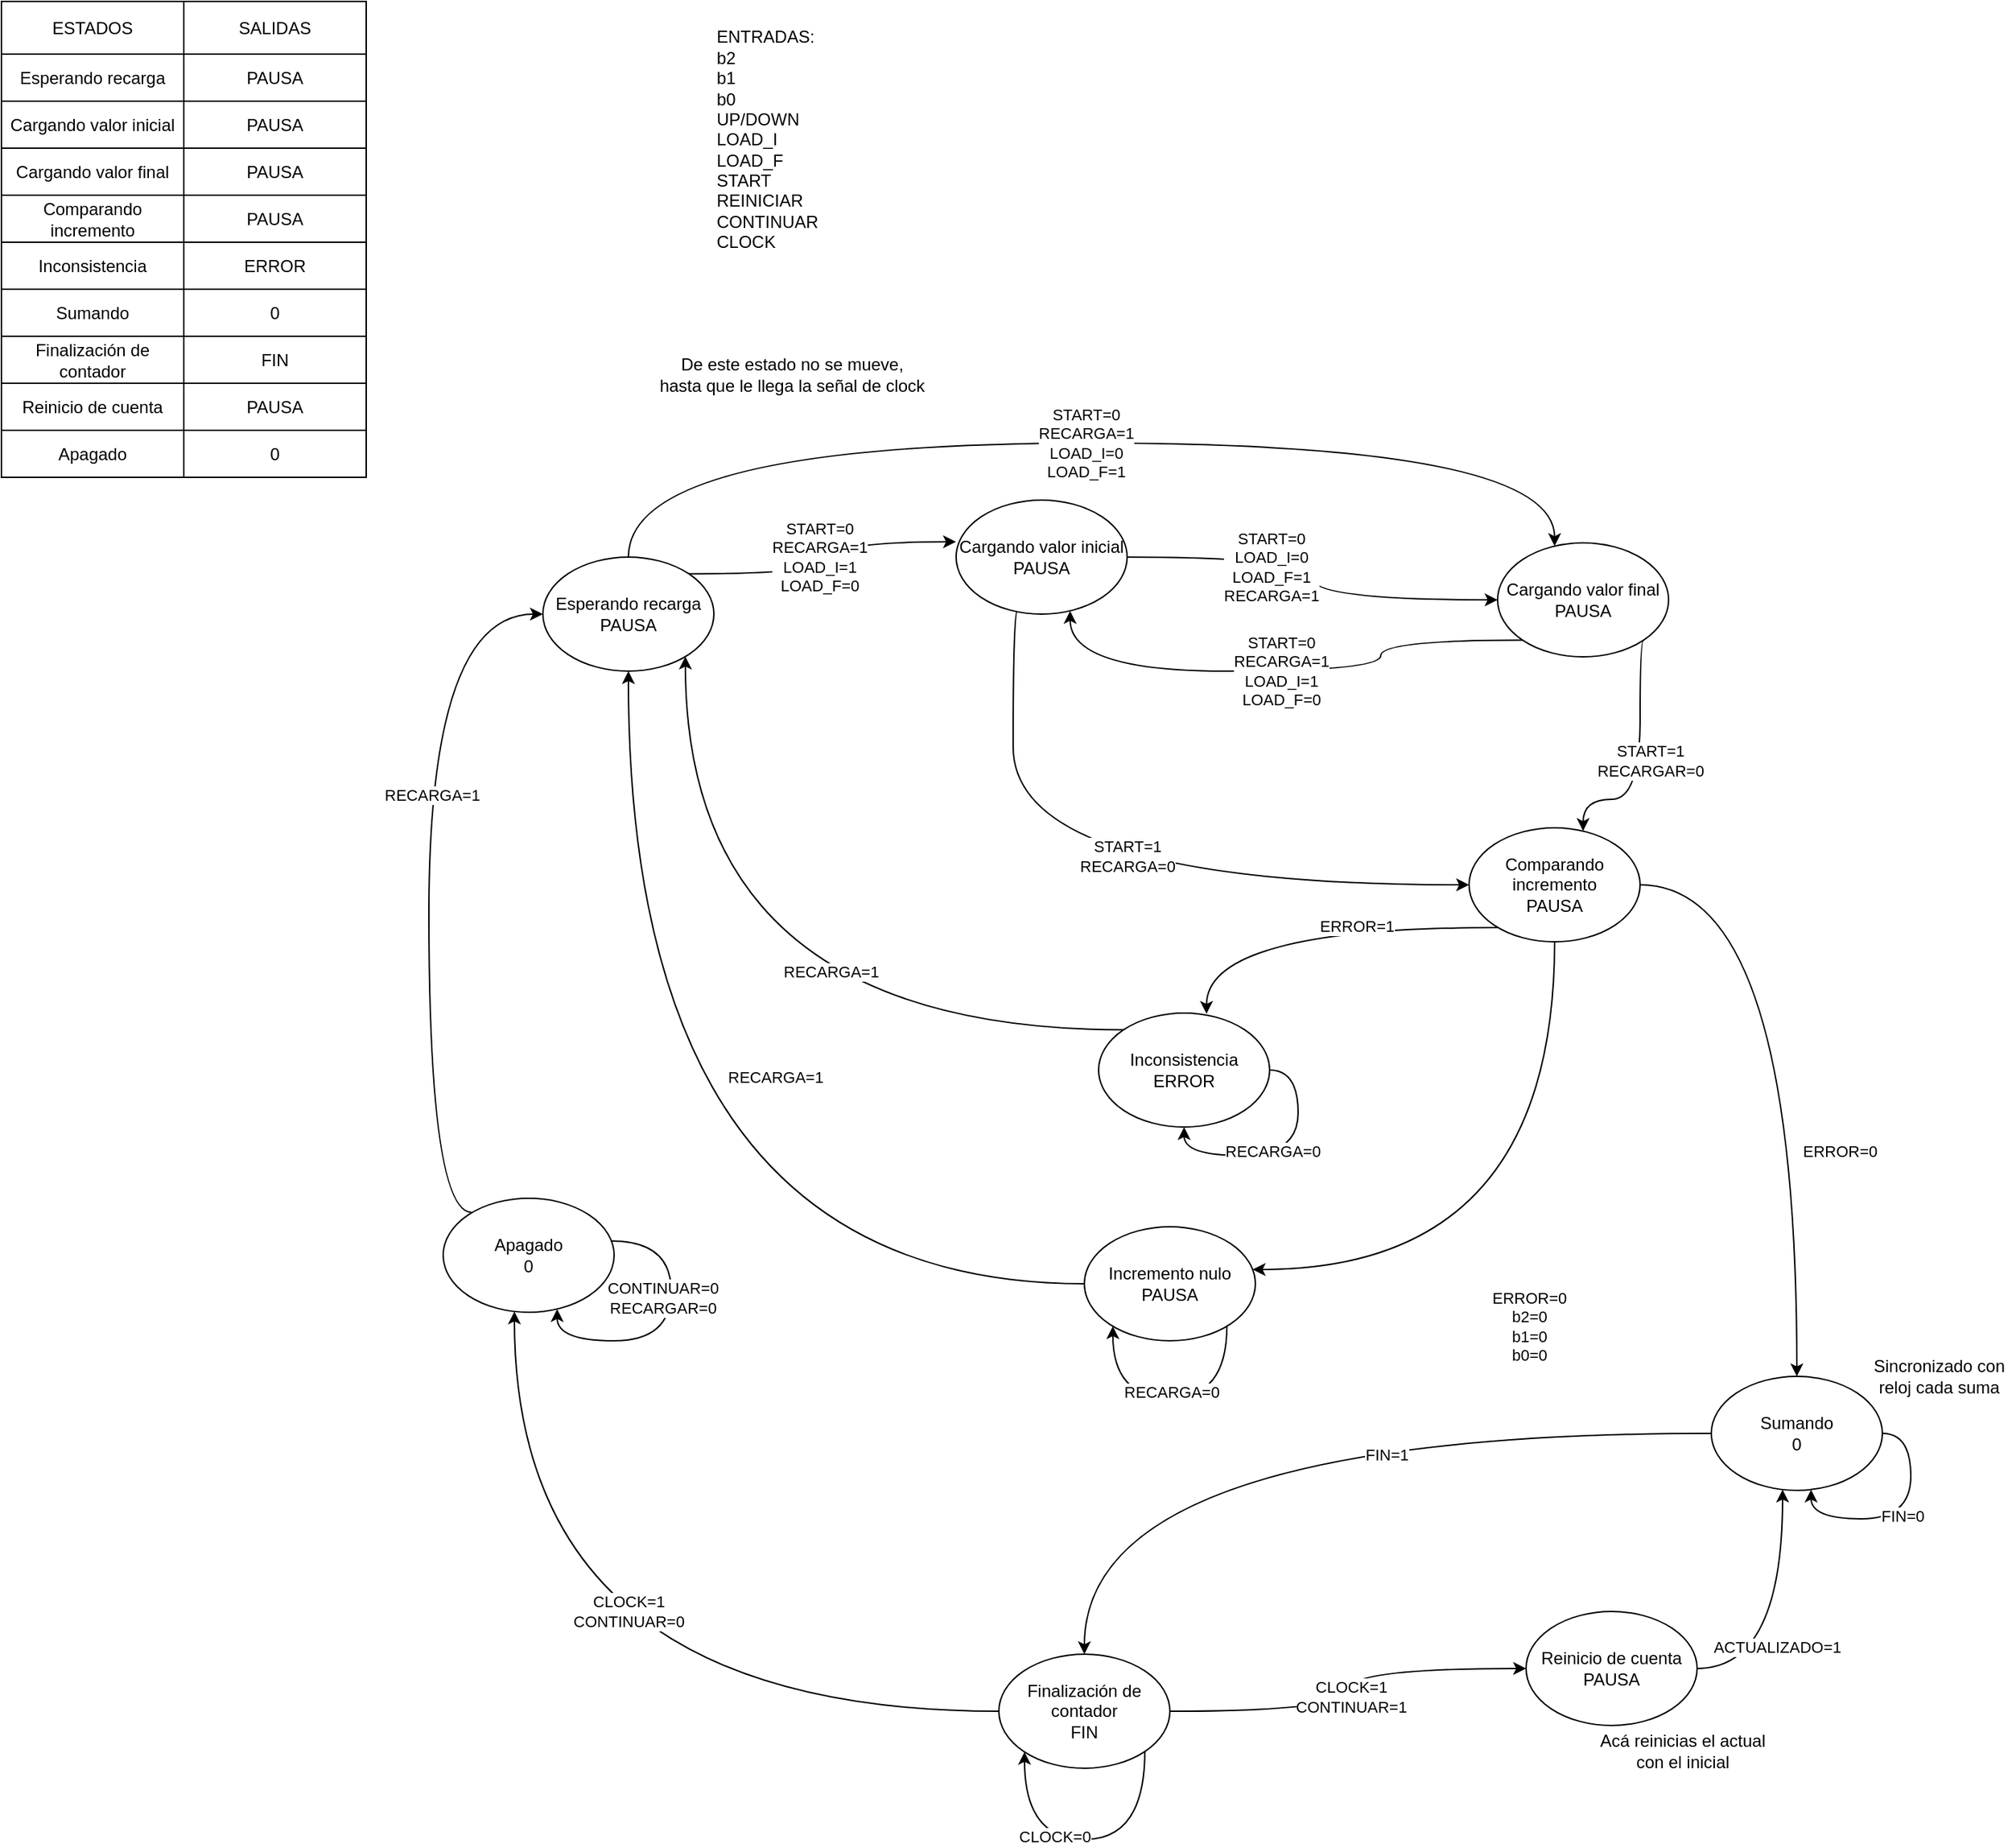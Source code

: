 <mxfile version="28.0.6">
  <diagram id="060SJ1HltwYXZhKiwr9q" name="Página-2">
    <mxGraphModel dx="2426" dy="1326" grid="1" gridSize="10" guides="1" tooltips="1" connect="1" arrows="1" fold="1" page="1" pageScale="1" pageWidth="1100" pageHeight="850" math="0" shadow="0">
      <root>
        <mxCell id="0" />
        <mxCell id="1" parent="0" />
        <mxCell id="jk5F9fnIdU89ysm4bhbX-1" value="ESTADOS" style="connectable=0;recursiveResize=0;strokeColor=inherit;fillColor=none;align=center;whiteSpace=wrap;html=1;" vertex="1" parent="1">
          <mxGeometry x="340" y="80" width="128" height="37" as="geometry">
            <mxRectangle width="60" height="47" as="alternateBounds" />
          </mxGeometry>
        </mxCell>
        <mxCell id="jk5F9fnIdU89ysm4bhbX-2" value="Esperando recarga" style="connectable=0;recursiveResize=0;strokeColor=inherit;fillColor=none;align=center;whiteSpace=wrap;html=1;" vertex="1" parent="1">
          <mxGeometry x="340" y="117" width="128" height="33" as="geometry">
            <mxRectangle width="60" height="47" as="alternateBounds" />
          </mxGeometry>
        </mxCell>
        <mxCell id="jk5F9fnIdU89ysm4bhbX-3" value="Cargando valor inicial" style="connectable=0;recursiveResize=0;strokeColor=inherit;fillColor=none;align=center;whiteSpace=wrap;html=1;" vertex="1" parent="1">
          <mxGeometry x="340" y="150" width="128" height="33" as="geometry">
            <mxRectangle width="60" height="47" as="alternateBounds" />
          </mxGeometry>
        </mxCell>
        <mxCell id="jk5F9fnIdU89ysm4bhbX-4" value="Comparando incremento" style="connectable=0;recursiveResize=0;strokeColor=inherit;fillColor=none;align=center;whiteSpace=wrap;html=1;" vertex="1" parent="1">
          <mxGeometry x="340" y="216" width="128" height="33" as="geometry">
            <mxRectangle width="60" height="47" as="alternateBounds" />
          </mxGeometry>
        </mxCell>
        <mxCell id="jk5F9fnIdU89ysm4bhbX-5" value="Cargando valor final" style="connectable=0;recursiveResize=0;strokeColor=inherit;fillColor=none;align=center;whiteSpace=wrap;html=1;" vertex="1" parent="1">
          <mxGeometry x="340" y="183" width="128" height="33" as="geometry">
            <mxRectangle width="60" height="47" as="alternateBounds" />
          </mxGeometry>
        </mxCell>
        <mxCell id="jk5F9fnIdU89ysm4bhbX-6" value="Finalización de contador" style="connectable=0;recursiveResize=0;strokeColor=inherit;fillColor=none;align=center;whiteSpace=wrap;html=1;" vertex="1" parent="1">
          <mxGeometry x="340" y="315" width="128" height="33" as="geometry">
            <mxRectangle width="60" height="47" as="alternateBounds" />
          </mxGeometry>
        </mxCell>
        <mxCell id="jk5F9fnIdU89ysm4bhbX-7" value="SALIDAS" style="connectable=0;recursiveResize=0;strokeColor=inherit;fillColor=none;align=center;whiteSpace=wrap;html=1;" vertex="1" parent="1">
          <mxGeometry x="468" y="80" width="128" height="37" as="geometry">
            <mxRectangle width="60" height="47" as="alternateBounds" />
          </mxGeometry>
        </mxCell>
        <mxCell id="jk5F9fnIdU89ysm4bhbX-8" value="FIN" style="connectable=0;recursiveResize=0;strokeColor=inherit;fillColor=none;align=center;whiteSpace=wrap;html=1;" vertex="1" parent="1">
          <mxGeometry x="468" y="315" width="128" height="33" as="geometry">
            <mxRectangle width="60" height="47" as="alternateBounds" />
          </mxGeometry>
        </mxCell>
        <mxCell id="jk5F9fnIdU89ysm4bhbX-9" value="PAUSA" style="connectable=0;recursiveResize=0;strokeColor=inherit;fillColor=none;align=center;whiteSpace=wrap;html=1;" vertex="1" parent="1">
          <mxGeometry x="468" y="216" width="128" height="33" as="geometry">
            <mxRectangle width="60" height="47" as="alternateBounds" />
          </mxGeometry>
        </mxCell>
        <mxCell id="jk5F9fnIdU89ysm4bhbX-10" value="PAUSA" style="connectable=0;recursiveResize=0;strokeColor=inherit;fillColor=none;align=center;whiteSpace=wrap;html=1;" vertex="1" parent="1">
          <mxGeometry x="468" y="183" width="128" height="33" as="geometry">
            <mxRectangle width="60" height="47" as="alternateBounds" />
          </mxGeometry>
        </mxCell>
        <mxCell id="jk5F9fnIdU89ysm4bhbX-11" value="PAUSA" style="connectable=0;recursiveResize=0;strokeColor=inherit;fillColor=none;align=center;whiteSpace=wrap;html=1;" vertex="1" parent="1">
          <mxGeometry x="468" y="150" width="128" height="33" as="geometry">
            <mxRectangle width="60" height="47" as="alternateBounds" />
          </mxGeometry>
        </mxCell>
        <mxCell id="jk5F9fnIdU89ysm4bhbX-12" value="PAUSA" style="connectable=0;recursiveResize=0;strokeColor=inherit;fillColor=none;align=center;whiteSpace=wrap;html=1;" vertex="1" parent="1">
          <mxGeometry x="468" y="117" width="128" height="33" as="geometry">
            <mxRectangle width="60" height="47" as="alternateBounds" />
          </mxGeometry>
        </mxCell>
        <mxCell id="jk5F9fnIdU89ysm4bhbX-13" value="Sumando" style="connectable=0;recursiveResize=0;strokeColor=inherit;fillColor=none;align=center;whiteSpace=wrap;html=1;" vertex="1" parent="1">
          <mxGeometry x="340" y="282" width="128" height="33" as="geometry">
            <mxRectangle width="60" height="47" as="alternateBounds" />
          </mxGeometry>
        </mxCell>
        <mxCell id="jk5F9fnIdU89ysm4bhbX-14" value="Inconsistencia" style="connectable=0;recursiveResize=0;strokeColor=inherit;fillColor=none;align=center;whiteSpace=wrap;html=1;" vertex="1" parent="1">
          <mxGeometry x="340" y="249" width="128" height="33" as="geometry">
            <mxRectangle width="60" height="47" as="alternateBounds" />
          </mxGeometry>
        </mxCell>
        <mxCell id="jk5F9fnIdU89ysm4bhbX-15" value="ERROR" style="connectable=0;recursiveResize=0;strokeColor=inherit;fillColor=none;align=center;whiteSpace=wrap;html=1;" vertex="1" parent="1">
          <mxGeometry x="468" y="249" width="128" height="33" as="geometry">
            <mxRectangle width="60" height="47" as="alternateBounds" />
          </mxGeometry>
        </mxCell>
        <mxCell id="jk5F9fnIdU89ysm4bhbX-16" value="0" style="connectable=0;recursiveResize=0;strokeColor=inherit;fillColor=none;align=center;whiteSpace=wrap;html=1;" vertex="1" parent="1">
          <mxGeometry x="468" y="282" width="128" height="33" as="geometry">
            <mxRectangle width="60" height="47" as="alternateBounds" />
          </mxGeometry>
        </mxCell>
        <mxCell id="jk5F9fnIdU89ysm4bhbX-17" value="De este estado no se mueve, hasta que le llega la señal de clock" style="text;html=1;align=center;verticalAlign=middle;whiteSpace=wrap;rounded=0;" vertex="1" parent="1">
          <mxGeometry x="800" y="320.5" width="190" height="42" as="geometry" />
        </mxCell>
        <mxCell id="jk5F9fnIdU89ysm4bhbX-18" value="PAUSA" style="connectable=0;recursiveResize=0;strokeColor=inherit;fillColor=none;align=center;whiteSpace=wrap;html=1;" vertex="1" parent="1">
          <mxGeometry x="468" y="348" width="128" height="33" as="geometry">
            <mxRectangle width="60" height="47" as="alternateBounds" />
          </mxGeometry>
        </mxCell>
        <mxCell id="jk5F9fnIdU89ysm4bhbX-19" value="Reinicio de cuenta" style="connectable=0;recursiveResize=0;strokeColor=inherit;fillColor=none;align=center;whiteSpace=wrap;html=1;" vertex="1" parent="1">
          <mxGeometry x="340" y="348" width="128" height="33" as="geometry">
            <mxRectangle width="60" height="47" as="alternateBounds" />
          </mxGeometry>
        </mxCell>
        <mxCell id="jk5F9fnIdU89ysm4bhbX-20" value="START=0&lt;div&gt;RECARGA=1&lt;/div&gt;&lt;div&gt;LOAD_I=0&lt;/div&gt;&lt;div&gt;LOAD_F=1&lt;/div&gt;" style="edgeStyle=orthogonalEdgeStyle;rounded=0;orthogonalLoop=1;jettySize=auto;html=1;exitX=0.5;exitY=0;exitDx=0;exitDy=0;curved=1;" edge="1" parent="1" source="jk5F9fnIdU89ysm4bhbX-21" target="jk5F9fnIdU89ysm4bhbX-25">
          <mxGeometry relative="1" as="geometry">
            <Array as="points">
              <mxPoint x="780" y="390" />
              <mxPoint x="1430" y="390" />
            </Array>
          </mxGeometry>
        </mxCell>
        <mxCell id="jk5F9fnIdU89ysm4bhbX-21" value="Esperando recarga&lt;div&gt;PAUSA&lt;/div&gt;" style="ellipse;whiteSpace=wrap;html=1;" vertex="1" parent="1">
          <mxGeometry x="720" y="470" width="120" height="80" as="geometry" />
        </mxCell>
        <mxCell id="jk5F9fnIdU89ysm4bhbX-22" style="edgeStyle=orthogonalEdgeStyle;rounded=0;orthogonalLoop=1;jettySize=auto;html=1;exitX=1;exitY=1;exitDx=0;exitDy=0;curved=1;" edge="1" parent="1" source="jk5F9fnIdU89ysm4bhbX-25" target="jk5F9fnIdU89ysm4bhbX-39">
          <mxGeometry relative="1" as="geometry">
            <Array as="points">
              <mxPoint x="1490" y="528" />
              <mxPoint x="1490" y="640" />
              <mxPoint x="1450" y="640" />
            </Array>
          </mxGeometry>
        </mxCell>
        <mxCell id="jk5F9fnIdU89ysm4bhbX-23" value="START=1&lt;div&gt;RECARGAR=0&lt;/div&gt;" style="edgeLabel;html=1;align=center;verticalAlign=middle;resizable=0;points=[];" vertex="1" connectable="0" parent="jk5F9fnIdU89ysm4bhbX-22">
          <mxGeometry x="-0.016" y="7" relative="1" as="geometry">
            <mxPoint as="offset" />
          </mxGeometry>
        </mxCell>
        <mxCell id="jk5F9fnIdU89ysm4bhbX-24" value="START=0&lt;div&gt;RECARGA=1&lt;/div&gt;&lt;div&gt;LOAD_I=1&lt;/div&gt;&lt;div&gt;LOAD_F=0&lt;/div&gt;" style="edgeStyle=orthogonalEdgeStyle;rounded=0;orthogonalLoop=1;jettySize=auto;html=1;exitX=0;exitY=1;exitDx=0;exitDy=0;curved=1;" edge="1" parent="1" source="jk5F9fnIdU89ysm4bhbX-25" target="jk5F9fnIdU89ysm4bhbX-43">
          <mxGeometry relative="1" as="geometry">
            <Array as="points">
              <mxPoint x="1308" y="550" />
              <mxPoint x="1090" y="550" />
            </Array>
          </mxGeometry>
        </mxCell>
        <mxCell id="jk5F9fnIdU89ysm4bhbX-25" value="Cargando valor final&lt;div&gt;PAUSA&lt;/div&gt;" style="ellipse;whiteSpace=wrap;html=1;" vertex="1" parent="1">
          <mxGeometry x="1390" y="460" width="120" height="80" as="geometry" />
        </mxCell>
        <mxCell id="jk5F9fnIdU89ysm4bhbX-26" style="edgeStyle=orthogonalEdgeStyle;rounded=0;orthogonalLoop=1;jettySize=auto;html=1;exitX=0;exitY=0.5;exitDx=0;exitDy=0;curved=1;" edge="1" parent="1" source="jk5F9fnIdU89ysm4bhbX-28" target="jk5F9fnIdU89ysm4bhbX-33">
          <mxGeometry relative="1" as="geometry" />
        </mxCell>
        <mxCell id="jk5F9fnIdU89ysm4bhbX-27" value="FIN=1" style="edgeLabel;html=1;align=center;verticalAlign=middle;resizable=0;points=[];" vertex="1" connectable="0" parent="jk5F9fnIdU89ysm4bhbX-26">
          <mxGeometry x="-0.154" y="1" relative="1" as="geometry">
            <mxPoint x="23" y="14" as="offset" />
          </mxGeometry>
        </mxCell>
        <mxCell id="jk5F9fnIdU89ysm4bhbX-28" value="Sumando&lt;div&gt;0&lt;/div&gt;" style="ellipse;whiteSpace=wrap;html=1;" vertex="1" parent="1">
          <mxGeometry x="1540" y="1045" width="120" height="80" as="geometry" />
        </mxCell>
        <mxCell id="jk5F9fnIdU89ysm4bhbX-29" style="edgeStyle=orthogonalEdgeStyle;rounded=0;orthogonalLoop=1;jettySize=auto;html=1;curved=1;" edge="1" parent="1" source="jk5F9fnIdU89ysm4bhbX-33" target="jk5F9fnIdU89ysm4bhbX-46">
          <mxGeometry relative="1" as="geometry" />
        </mxCell>
        <mxCell id="jk5F9fnIdU89ysm4bhbX-30" value="CLOCK=1&lt;div&gt;CONTINUAR=1&lt;/div&gt;" style="edgeLabel;html=1;align=center;verticalAlign=middle;resizable=0;points=[];" vertex="1" connectable="0" parent="jk5F9fnIdU89ysm4bhbX-29">
          <mxGeometry x="0.126" y="-41" relative="1" as="geometry">
            <mxPoint x="-1" y="-21" as="offset" />
          </mxGeometry>
        </mxCell>
        <mxCell id="jk5F9fnIdU89ysm4bhbX-31" style="edgeStyle=orthogonalEdgeStyle;rounded=0;orthogonalLoop=1;jettySize=auto;html=1;curved=1;" edge="1" parent="1" source="jk5F9fnIdU89ysm4bhbX-33" target="jk5F9fnIdU89ysm4bhbX-69">
          <mxGeometry relative="1" as="geometry">
            <Array as="points">
              <mxPoint x="700" y="1280" />
            </Array>
          </mxGeometry>
        </mxCell>
        <mxCell id="jk5F9fnIdU89ysm4bhbX-32" value="CLOCK=1&lt;div&gt;CONTINUAR=0&lt;/div&gt;" style="edgeLabel;html=1;align=center;verticalAlign=middle;resizable=0;points=[];" vertex="1" connectable="0" parent="jk5F9fnIdU89ysm4bhbX-31">
          <mxGeometry x="-0.079" y="1" relative="1" as="geometry">
            <mxPoint x="26" y="-71" as="offset" />
          </mxGeometry>
        </mxCell>
        <mxCell id="jk5F9fnIdU89ysm4bhbX-33" value="Finalización de contador&lt;div&gt;FIN&lt;/div&gt;" style="ellipse;whiteSpace=wrap;html=1;" vertex="1" parent="1">
          <mxGeometry x="1040" y="1240" width="120" height="80" as="geometry" />
        </mxCell>
        <mxCell id="jk5F9fnIdU89ysm4bhbX-34" style="edgeStyle=orthogonalEdgeStyle;rounded=0;orthogonalLoop=1;jettySize=auto;html=1;exitX=0;exitY=0;exitDx=0;exitDy=0;curved=1;" edge="1" parent="1" source="jk5F9fnIdU89ysm4bhbX-36" target="jk5F9fnIdU89ysm4bhbX-21">
          <mxGeometry relative="1" as="geometry">
            <Array as="points">
              <mxPoint x="820" y="802" />
            </Array>
          </mxGeometry>
        </mxCell>
        <mxCell id="jk5F9fnIdU89ysm4bhbX-35" value="RECARGA=1" style="edgeLabel;html=1;align=center;verticalAlign=middle;resizable=0;points=[];" vertex="1" connectable="0" parent="jk5F9fnIdU89ysm4bhbX-34">
          <mxGeometry x="-0.082" y="-60" relative="1" as="geometry">
            <mxPoint x="56" y="19" as="offset" />
          </mxGeometry>
        </mxCell>
        <mxCell id="jk5F9fnIdU89ysm4bhbX-36" value="Inconsistencia&lt;div&gt;ERROR&lt;/div&gt;" style="ellipse;whiteSpace=wrap;html=1;" vertex="1" parent="1">
          <mxGeometry x="1110" y="790" width="120" height="80" as="geometry" />
        </mxCell>
        <mxCell id="jk5F9fnIdU89ysm4bhbX-37" style="edgeStyle=orthogonalEdgeStyle;rounded=0;orthogonalLoop=1;jettySize=auto;html=1;curved=1;" edge="1" parent="1" source="jk5F9fnIdU89ysm4bhbX-39" target="jk5F9fnIdU89ysm4bhbX-28">
          <mxGeometry relative="1" as="geometry">
            <Array as="points">
              <mxPoint x="1600" y="700" />
            </Array>
          </mxGeometry>
        </mxCell>
        <mxCell id="jk5F9fnIdU89ysm4bhbX-38" value="ERROR=0" style="edgeLabel;html=1;align=center;verticalAlign=middle;resizable=0;points=[];" vertex="1" connectable="0" parent="jk5F9fnIdU89ysm4bhbX-37">
          <mxGeometry x="0.32" y="24" relative="1" as="geometry">
            <mxPoint x="6" y="-4" as="offset" />
          </mxGeometry>
        </mxCell>
        <mxCell id="jk5F9fnIdU89ysm4bhbX-39" value="Comparando incremento&lt;div&gt;PAUSA&lt;/div&gt;" style="ellipse;whiteSpace=wrap;html=1;" vertex="1" parent="1">
          <mxGeometry x="1370" y="660" width="120" height="80" as="geometry" />
        </mxCell>
        <mxCell id="jk5F9fnIdU89ysm4bhbX-40" style="edgeStyle=orthogonalEdgeStyle;rounded=0;orthogonalLoop=1;jettySize=auto;html=1;exitX=1;exitY=0.5;exitDx=0;exitDy=0;curved=1;" edge="1" parent="1" source="jk5F9fnIdU89ysm4bhbX-43" target="jk5F9fnIdU89ysm4bhbX-25">
          <mxGeometry relative="1" as="geometry" />
        </mxCell>
        <mxCell id="jk5F9fnIdU89ysm4bhbX-41" value="&lt;div&gt;START=0&lt;/div&gt;LOAD_I=0&lt;div&gt;LOAD_F=1&lt;/div&gt;&lt;div&gt;RECARGA=1&lt;/div&gt;" style="edgeLabel;html=1;align=center;verticalAlign=middle;resizable=0;points=[];" vertex="1" connectable="0" parent="jk5F9fnIdU89ysm4bhbX-40">
          <mxGeometry x="-0.303" y="-7" relative="1" as="geometry">
            <mxPoint as="offset" />
          </mxGeometry>
        </mxCell>
        <mxCell id="jk5F9fnIdU89ysm4bhbX-42" value="START=1&lt;div&gt;RECARGA=0&lt;/div&gt;" style="edgeStyle=orthogonalEdgeStyle;rounded=0;orthogonalLoop=1;jettySize=auto;html=1;exitX=0.361;exitY=0.953;exitDx=0;exitDy=0;curved=1;exitPerimeter=0;" edge="1" parent="1" source="jk5F9fnIdU89ysm4bhbX-43" target="jk5F9fnIdU89ysm4bhbX-39">
          <mxGeometry x="0.073" y="20" relative="1" as="geometry">
            <Array as="points">
              <mxPoint x="1050" y="506" />
              <mxPoint x="1050" y="700" />
            </Array>
            <mxPoint as="offset" />
          </mxGeometry>
        </mxCell>
        <mxCell id="jk5F9fnIdU89ysm4bhbX-43" value="Cargando valor inicial&lt;div&gt;PAUSA&lt;/div&gt;" style="ellipse;whiteSpace=wrap;html=1;" vertex="1" parent="1">
          <mxGeometry x="1010" y="430" width="120" height="80" as="geometry" />
        </mxCell>
        <mxCell id="jk5F9fnIdU89ysm4bhbX-44" style="edgeStyle=orthogonalEdgeStyle;rounded=0;orthogonalLoop=1;jettySize=auto;html=1;curved=1;" edge="1" parent="1" source="jk5F9fnIdU89ysm4bhbX-46" target="jk5F9fnIdU89ysm4bhbX-28">
          <mxGeometry relative="1" as="geometry">
            <Array as="points">
              <mxPoint x="1590" y="1250" />
            </Array>
          </mxGeometry>
        </mxCell>
        <mxCell id="jk5F9fnIdU89ysm4bhbX-45" value="ACTUALIZADO=1" style="edgeLabel;html=1;align=center;verticalAlign=middle;resizable=0;points=[];" vertex="1" connectable="0" parent="jk5F9fnIdU89ysm4bhbX-44">
          <mxGeometry x="-0.193" y="4" relative="1" as="geometry">
            <mxPoint as="offset" />
          </mxGeometry>
        </mxCell>
        <mxCell id="jk5F9fnIdU89ysm4bhbX-46" value="&lt;div&gt;Reinicio de cuenta&lt;/div&gt;&lt;div&gt;PAUSA&lt;/div&gt;" style="ellipse;whiteSpace=wrap;html=1;" vertex="1" parent="1">
          <mxGeometry x="1410" y="1210" width="120" height="80" as="geometry" />
        </mxCell>
        <mxCell id="jk5F9fnIdU89ysm4bhbX-47" style="edgeStyle=orthogonalEdgeStyle;rounded=0;orthogonalLoop=1;jettySize=auto;html=1;exitX=1;exitY=0;exitDx=0;exitDy=0;entryX=-0.001;entryY=0.366;entryDx=0;entryDy=0;entryPerimeter=0;curved=1;" edge="1" parent="1" source="jk5F9fnIdU89ysm4bhbX-21" target="jk5F9fnIdU89ysm4bhbX-43">
          <mxGeometry relative="1" as="geometry" />
        </mxCell>
        <mxCell id="jk5F9fnIdU89ysm4bhbX-48" value="&lt;div&gt;START=0&lt;/div&gt;RECARGA=1&lt;div&gt;LOAD_I=1&lt;/div&gt;&lt;div&gt;LOAD_F=0&lt;/div&gt;" style="edgeLabel;html=1;align=center;verticalAlign=middle;resizable=0;points=[];" vertex="1" connectable="0" parent="jk5F9fnIdU89ysm4bhbX-47">
          <mxGeometry x="-0.131" y="5" relative="1" as="geometry">
            <mxPoint y="-7" as="offset" />
          </mxGeometry>
        </mxCell>
        <mxCell id="jk5F9fnIdU89ysm4bhbX-49" value="&lt;div&gt;ENTRADAS:&lt;/div&gt;b2&lt;div&gt;b1&lt;/div&gt;&lt;div&gt;b0&lt;/div&gt;&lt;div&gt;UP/DOWN&lt;/div&gt;&lt;div style=&quot;&quot;&gt;LOAD_I&lt;/div&gt;&lt;div style=&quot;&quot;&gt;LOAD_F&lt;/div&gt;&lt;div style=&quot;&quot;&gt;START&lt;/div&gt;&lt;div style=&quot;&quot;&gt;REINICIAR&lt;/div&gt;&lt;div style=&quot;&quot;&gt;CONTINUAR&lt;/div&gt;&lt;div style=&quot;&quot;&gt;CLOCK&lt;/div&gt;" style="text;html=1;align=left;verticalAlign=middle;whiteSpace=wrap;rounded=0;" vertex="1" parent="1">
          <mxGeometry x="840" y="94.5" width="250" height="164.5" as="geometry" />
        </mxCell>
        <mxCell id="jk5F9fnIdU89ysm4bhbX-50" style="edgeStyle=orthogonalEdgeStyle;rounded=0;orthogonalLoop=1;jettySize=auto;html=1;entryX=0.631;entryY=0.007;entryDx=0;entryDy=0;entryPerimeter=0;curved=1;" edge="1" parent="1" source="jk5F9fnIdU89ysm4bhbX-39" target="jk5F9fnIdU89ysm4bhbX-36">
          <mxGeometry relative="1" as="geometry">
            <Array as="points">
              <mxPoint x="1186" y="730" />
            </Array>
          </mxGeometry>
        </mxCell>
        <mxCell id="jk5F9fnIdU89ysm4bhbX-51" value="ERROR=1" style="edgeLabel;html=1;align=center;verticalAlign=middle;resizable=0;points=[];" vertex="1" connectable="0" parent="jk5F9fnIdU89ysm4bhbX-50">
          <mxGeometry x="-0.25" y="-1" relative="1" as="geometry">
            <mxPoint as="offset" />
          </mxGeometry>
        </mxCell>
        <mxCell id="jk5F9fnIdU89ysm4bhbX-52" style="edgeStyle=orthogonalEdgeStyle;rounded=0;orthogonalLoop=1;jettySize=auto;html=1;exitX=1;exitY=0.5;exitDx=0;exitDy=0;curved=1;" edge="1" parent="1" source="jk5F9fnIdU89ysm4bhbX-36" target="jk5F9fnIdU89ysm4bhbX-36">
          <mxGeometry relative="1" as="geometry" />
        </mxCell>
        <mxCell id="jk5F9fnIdU89ysm4bhbX-53" value="RECARGA=0" style="edgeLabel;html=1;align=center;verticalAlign=middle;resizable=0;points=[];" vertex="1" connectable="0" parent="jk5F9fnIdU89ysm4bhbX-52">
          <mxGeometry x="0.096" y="-3" relative="1" as="geometry">
            <mxPoint as="offset" />
          </mxGeometry>
        </mxCell>
        <mxCell id="jk5F9fnIdU89ysm4bhbX-54" style="edgeStyle=orthogonalEdgeStyle;rounded=0;orthogonalLoop=1;jettySize=auto;html=1;curved=1;" edge="1" parent="1" source="jk5F9fnIdU89ysm4bhbX-39" target="jk5F9fnIdU89ysm4bhbX-64">
          <mxGeometry relative="1" as="geometry">
            <mxPoint x="1240" y="1000" as="targetPoint" />
            <Array as="points">
              <mxPoint x="1430" y="970" />
            </Array>
          </mxGeometry>
        </mxCell>
        <mxCell id="jk5F9fnIdU89ysm4bhbX-55" value="ERROR=0&lt;div&gt;b2=0&lt;/div&gt;&lt;div&gt;b1=0&lt;/div&gt;&lt;div&gt;b0=0&lt;/div&gt;" style="edgeLabel;html=1;align=center;verticalAlign=middle;resizable=0;points=[];" vertex="1" connectable="0" parent="jk5F9fnIdU89ysm4bhbX-54">
          <mxGeometry x="0.131" y="27" relative="1" as="geometry">
            <mxPoint x="2" y="13" as="offset" />
          </mxGeometry>
        </mxCell>
        <mxCell id="jk5F9fnIdU89ysm4bhbX-56" style="edgeStyle=orthogonalEdgeStyle;rounded=0;orthogonalLoop=1;jettySize=auto;html=1;exitX=1;exitY=0.5;exitDx=0;exitDy=0;curved=1;" edge="1" parent="1" source="jk5F9fnIdU89ysm4bhbX-28" target="jk5F9fnIdU89ysm4bhbX-28">
          <mxGeometry relative="1" as="geometry">
            <Array as="points">
              <mxPoint x="1680" y="1085" />
              <mxPoint x="1680" y="1145" />
              <mxPoint x="1610" y="1145" />
            </Array>
          </mxGeometry>
        </mxCell>
        <mxCell id="jk5F9fnIdU89ysm4bhbX-57" value="FIN=0" style="edgeLabel;html=1;align=center;verticalAlign=middle;resizable=0;points=[];" vertex="1" connectable="0" parent="jk5F9fnIdU89ysm4bhbX-56">
          <mxGeometry x="0.017" y="-2" relative="1" as="geometry">
            <mxPoint as="offset" />
          </mxGeometry>
        </mxCell>
        <mxCell id="jk5F9fnIdU89ysm4bhbX-58" style="edgeStyle=orthogonalEdgeStyle;rounded=0;orthogonalLoop=1;jettySize=auto;html=1;exitX=1;exitY=1;exitDx=0;exitDy=0;curved=1;" edge="1" parent="1" source="jk5F9fnIdU89ysm4bhbX-33" target="jk5F9fnIdU89ysm4bhbX-33">
          <mxGeometry relative="1" as="geometry">
            <Array as="points">
              <mxPoint x="1142" y="1370" />
              <mxPoint x="1058" y="1370" />
            </Array>
          </mxGeometry>
        </mxCell>
        <mxCell id="jk5F9fnIdU89ysm4bhbX-59" value="CLOCK=0" style="edgeLabel;html=1;align=center;verticalAlign=middle;resizable=0;points=[];" vertex="1" connectable="0" parent="jk5F9fnIdU89ysm4bhbX-58">
          <mxGeometry x="0.206" y="-2" relative="1" as="geometry">
            <mxPoint as="offset" />
          </mxGeometry>
        </mxCell>
        <mxCell id="jk5F9fnIdU89ysm4bhbX-60" value="Acá reinicias el actual con el inicial" style="text;html=1;align=center;verticalAlign=middle;whiteSpace=wrap;rounded=0;" vertex="1" parent="1">
          <mxGeometry x="1450" y="1290" width="140" height="35" as="geometry" />
        </mxCell>
        <mxCell id="jk5F9fnIdU89ysm4bhbX-61" value="Sincronizado con reloj cada suma" style="text;html=1;align=center;verticalAlign=middle;whiteSpace=wrap;rounded=0;" vertex="1" parent="1">
          <mxGeometry x="1650" y="1030" width="100" height="30" as="geometry" />
        </mxCell>
        <mxCell id="jk5F9fnIdU89ysm4bhbX-62" style="edgeStyle=orthogonalEdgeStyle;rounded=0;orthogonalLoop=1;jettySize=auto;html=1;exitX=0;exitY=0.5;exitDx=0;exitDy=0;curved=1;" edge="1" parent="1" source="jk5F9fnIdU89ysm4bhbX-64" target="jk5F9fnIdU89ysm4bhbX-21">
          <mxGeometry relative="1" as="geometry" />
        </mxCell>
        <mxCell id="jk5F9fnIdU89ysm4bhbX-63" value="RECARGA=1" style="edgeLabel;html=1;align=center;verticalAlign=middle;resizable=0;points=[];" vertex="1" connectable="0" parent="jk5F9fnIdU89ysm4bhbX-62">
          <mxGeometry x="0.24" y="-103" relative="1" as="geometry">
            <mxPoint as="offset" />
          </mxGeometry>
        </mxCell>
        <mxCell id="jk5F9fnIdU89ysm4bhbX-64" value="Incremento nulo&lt;div&gt;PAUSA&lt;/div&gt;" style="ellipse;whiteSpace=wrap;html=1;" vertex="1" parent="1">
          <mxGeometry x="1100" y="940" width="120" height="80" as="geometry" />
        </mxCell>
        <mxCell id="jk5F9fnIdU89ysm4bhbX-65" style="edgeStyle=orthogonalEdgeStyle;rounded=0;orthogonalLoop=1;jettySize=auto;html=1;curved=1;" edge="1" parent="1" source="jk5F9fnIdU89ysm4bhbX-64" target="jk5F9fnIdU89ysm4bhbX-64">
          <mxGeometry relative="1" as="geometry">
            <Array as="points">
              <mxPoint x="1200" y="1060" />
              <mxPoint x="1120" y="1060" />
            </Array>
          </mxGeometry>
        </mxCell>
        <mxCell id="jk5F9fnIdU89ysm4bhbX-66" value="RECARGA=0" style="edgeLabel;html=1;align=center;verticalAlign=middle;resizable=0;points=[];" vertex="1" connectable="0" parent="jk5F9fnIdU89ysm4bhbX-65">
          <mxGeometry x="-0.007" y="-4" relative="1" as="geometry">
            <mxPoint as="offset" />
          </mxGeometry>
        </mxCell>
        <mxCell id="jk5F9fnIdU89ysm4bhbX-67" style="edgeStyle=orthogonalEdgeStyle;rounded=0;orthogonalLoop=1;jettySize=auto;html=1;entryX=0;entryY=0.5;entryDx=0;entryDy=0;curved=1;" edge="1" parent="1" source="jk5F9fnIdU89ysm4bhbX-69" target="jk5F9fnIdU89ysm4bhbX-21">
          <mxGeometry relative="1" as="geometry">
            <Array as="points">
              <mxPoint x="640" y="930" />
              <mxPoint x="640" y="510" />
            </Array>
          </mxGeometry>
        </mxCell>
        <mxCell id="jk5F9fnIdU89ysm4bhbX-68" value="RECARGA=1" style="edgeLabel;html=1;align=center;verticalAlign=middle;resizable=0;points=[];" vertex="1" connectable="0" parent="jk5F9fnIdU89ysm4bhbX-67">
          <mxGeometry x="0.222" y="-2" relative="1" as="geometry">
            <mxPoint as="offset" />
          </mxGeometry>
        </mxCell>
        <mxCell id="jk5F9fnIdU89ysm4bhbX-69" value="Apagado&lt;div&gt;0&lt;/div&gt;" style="ellipse;whiteSpace=wrap;html=1;" vertex="1" parent="1">
          <mxGeometry x="650" y="920" width="120" height="80" as="geometry" />
        </mxCell>
        <mxCell id="jk5F9fnIdU89ysm4bhbX-70" style="edgeStyle=orthogonalEdgeStyle;rounded=0;orthogonalLoop=1;jettySize=auto;html=1;curved=1;" edge="1" parent="1" source="jk5F9fnIdU89ysm4bhbX-69" target="jk5F9fnIdU89ysm4bhbX-69">
          <mxGeometry relative="1" as="geometry">
            <Array as="points">
              <mxPoint x="810" y="950" />
              <mxPoint x="810" y="1020" />
              <mxPoint x="730" y="1020" />
            </Array>
          </mxGeometry>
        </mxCell>
        <mxCell id="jk5F9fnIdU89ysm4bhbX-71" value="CONTINUAR=0&lt;div&gt;RECARGAR=0&lt;/div&gt;" style="edgeLabel;html=1;align=center;verticalAlign=middle;resizable=0;points=[];" vertex="1" connectable="0" parent="jk5F9fnIdU89ysm4bhbX-70">
          <mxGeometry x="-0.234" y="-6" relative="1" as="geometry">
            <mxPoint as="offset" />
          </mxGeometry>
        </mxCell>
        <mxCell id="o_N5_tOMrfs_fwT4Bajn-1" value="0" style="connectable=0;recursiveResize=0;strokeColor=inherit;fillColor=none;align=center;whiteSpace=wrap;html=1;" vertex="1" parent="1">
          <mxGeometry x="468" y="381" width="128" height="33" as="geometry">
            <mxRectangle width="60" height="47" as="alternateBounds" />
          </mxGeometry>
        </mxCell>
        <mxCell id="o_N5_tOMrfs_fwT4Bajn-2" value="Apagado" style="connectable=0;recursiveResize=0;strokeColor=inherit;fillColor=none;align=center;whiteSpace=wrap;html=1;" vertex="1" parent="1">
          <mxGeometry x="340" y="381" width="128" height="33" as="geometry">
            <mxRectangle width="60" height="47" as="alternateBounds" />
          </mxGeometry>
        </mxCell>
      </root>
    </mxGraphModel>
  </diagram>
</mxfile>
